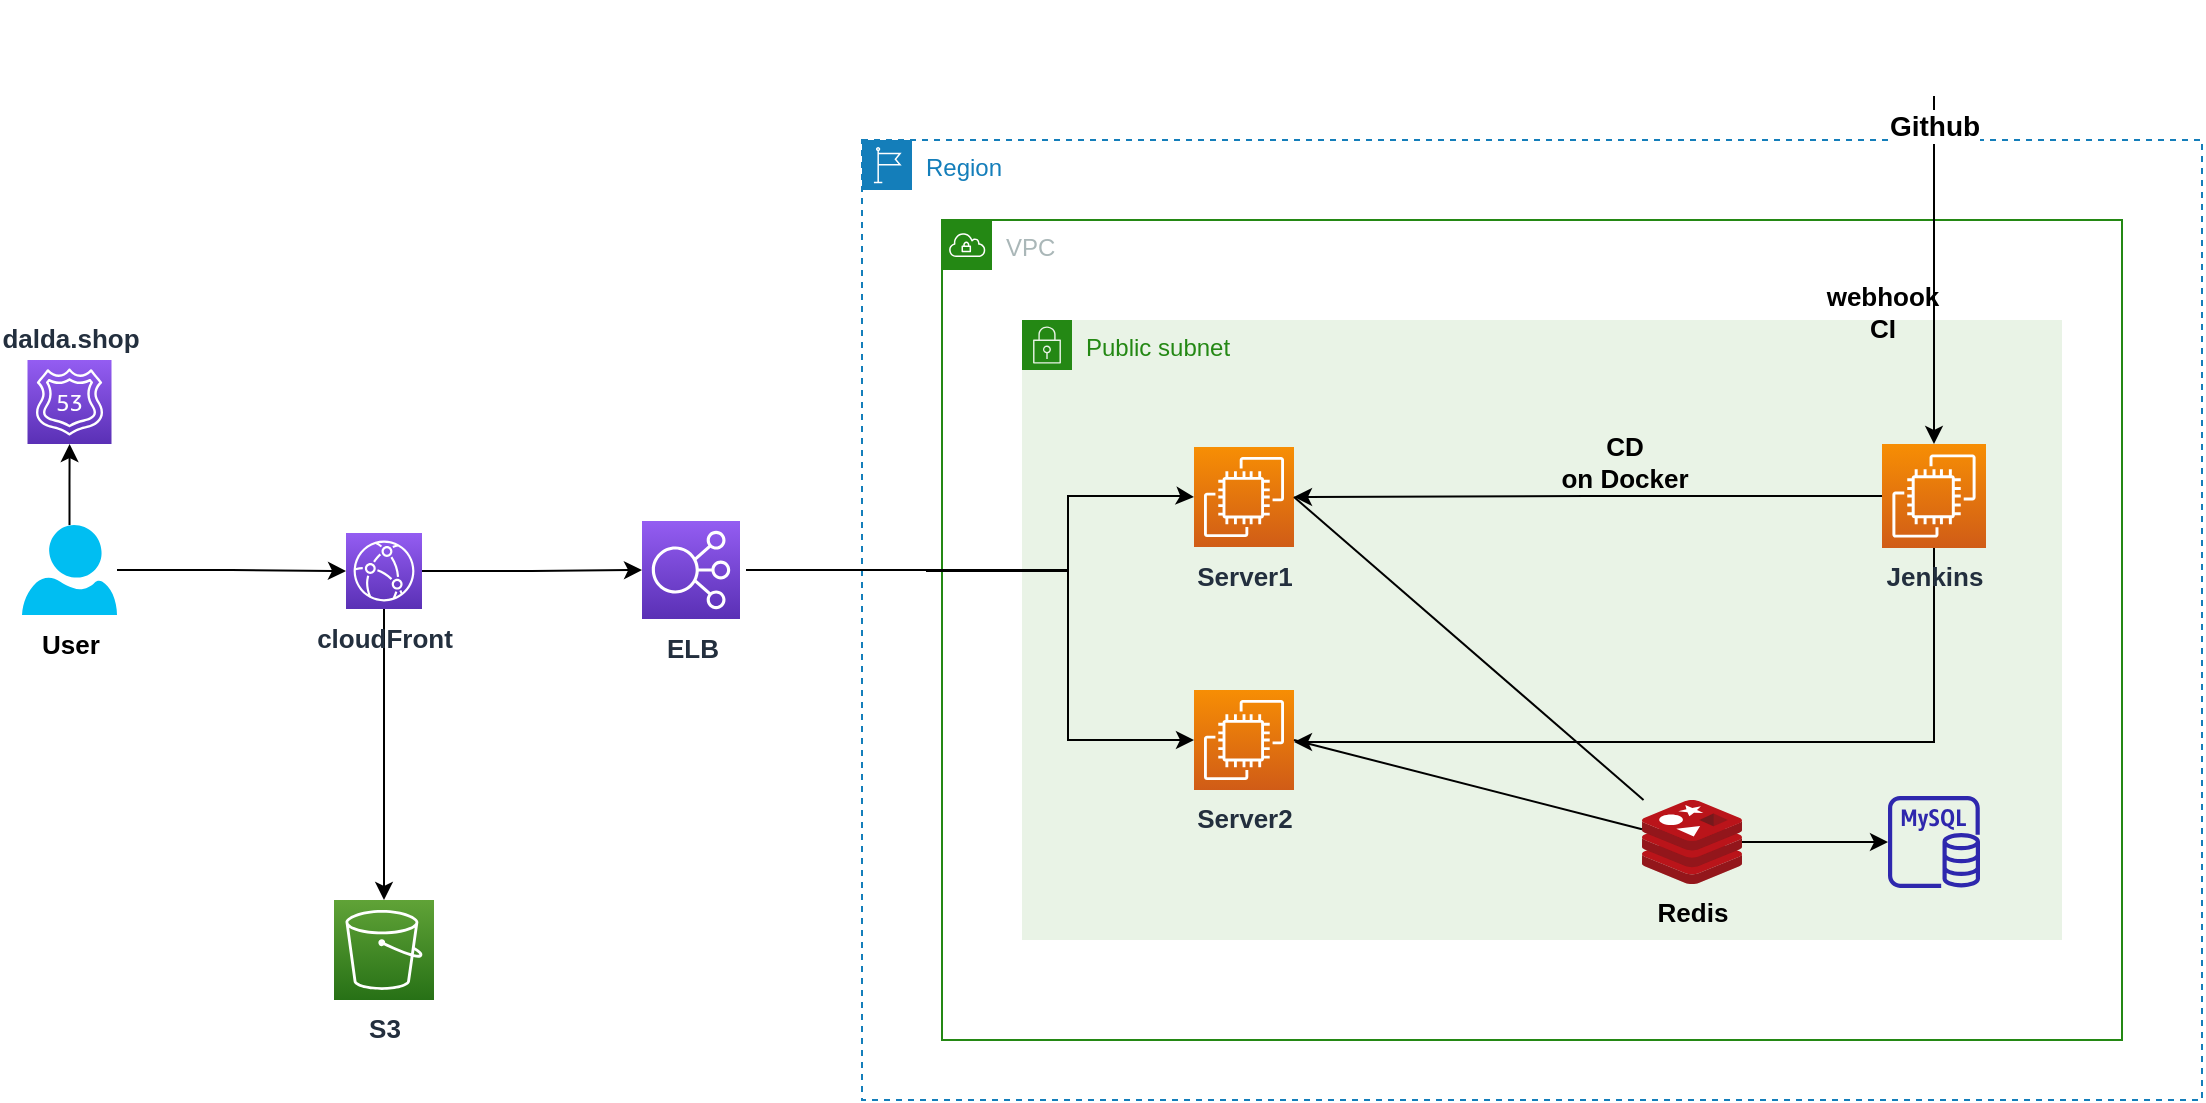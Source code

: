 <mxfile version="20.2.4" type="github">
  <diagram id="uZk1RKuiWEZyAYKwDE1Y" name="페이지-1">
    <mxGraphModel dx="2100" dy="759" grid="1" gridSize="10" guides="1" tooltips="1" connect="1" arrows="1" fold="1" page="1" pageScale="1" pageWidth="827" pageHeight="1169" math="0" shadow="0">
      <root>
        <mxCell id="0" />
        <mxCell id="1" parent="0" />
        <mxCell id="GG2P7iOBwu5DhiZd1Pa6-12" value="Region" style="points=[[0,0],[0.25,0],[0.5,0],[0.75,0],[1,0],[1,0.25],[1,0.5],[1,0.75],[1,1],[0.75,1],[0.5,1],[0.25,1],[0,1],[0,0.75],[0,0.5],[0,0.25]];outlineConnect=0;gradientColor=none;html=1;whiteSpace=wrap;fontSize=12;fontStyle=0;container=1;pointerEvents=0;collapsible=0;recursiveResize=0;shape=mxgraph.aws4.group;grIcon=mxgraph.aws4.group_region;strokeColor=#147EBA;fillColor=none;verticalAlign=top;align=left;spacingLeft=30;fontColor=#147EBA;dashed=1;" vertex="1" parent="1">
          <mxGeometry x="220" y="90" width="670" height="480" as="geometry" />
        </mxCell>
        <mxCell id="GG2P7iOBwu5DhiZd1Pa6-13" value="VPC" style="points=[[0,0],[0.25,0],[0.5,0],[0.75,0],[1,0],[1,0.25],[1,0.5],[1,0.75],[1,1],[0.75,1],[0.5,1],[0.25,1],[0,1],[0,0.75],[0,0.5],[0,0.25]];outlineConnect=0;gradientColor=none;html=1;whiteSpace=wrap;fontSize=12;fontStyle=0;container=1;pointerEvents=0;collapsible=0;recursiveResize=0;shape=mxgraph.aws4.group;grIcon=mxgraph.aws4.group_vpc;strokeColor=#248814;fillColor=none;verticalAlign=top;align=left;spacingLeft=30;fontColor=#AAB7B8;dashed=0;" vertex="1" parent="GG2P7iOBwu5DhiZd1Pa6-12">
          <mxGeometry x="40" y="40" width="590" height="410" as="geometry" />
        </mxCell>
        <mxCell id="GG2P7iOBwu5DhiZd1Pa6-14" value="Public subnet" style="points=[[0,0],[0.25,0],[0.5,0],[0.75,0],[1,0],[1,0.25],[1,0.5],[1,0.75],[1,1],[0.75,1],[0.5,1],[0.25,1],[0,1],[0,0.75],[0,0.5],[0,0.25]];outlineConnect=0;gradientColor=none;html=1;whiteSpace=wrap;fontSize=12;fontStyle=0;container=1;pointerEvents=0;collapsible=0;recursiveResize=0;shape=mxgraph.aws4.group;grIcon=mxgraph.aws4.group_security_group;grStroke=0;strokeColor=#248814;fillColor=#E9F3E6;verticalAlign=top;align=left;spacingLeft=30;fontColor=#248814;dashed=0;" vertex="1" parent="GG2P7iOBwu5DhiZd1Pa6-13">
          <mxGeometry x="40" y="50" width="520" height="310" as="geometry" />
        </mxCell>
        <mxCell id="GG2P7iOBwu5DhiZd1Pa6-15" value="&lt;b&gt;&lt;font style=&quot;font-size: 13px;&quot;&gt;Server1&lt;/font&gt;&lt;/b&gt;" style="sketch=0;points=[[0,0,0],[0.25,0,0],[0.5,0,0],[0.75,0,0],[1,0,0],[0,1,0],[0.25,1,0],[0.5,1,0],[0.75,1,0],[1,1,0],[0,0.25,0],[0,0.5,0],[0,0.75,0],[1,0.25,0],[1,0.5,0],[1,0.75,0]];outlineConnect=0;fontColor=#232F3E;gradientColor=#F78E04;gradientDirection=north;fillColor=#D05C17;strokeColor=#ffffff;dashed=0;verticalLabelPosition=bottom;verticalAlign=top;align=center;html=1;fontSize=12;fontStyle=0;aspect=fixed;shape=mxgraph.aws4.resourceIcon;resIcon=mxgraph.aws4.ec2;" vertex="1" parent="GG2P7iOBwu5DhiZd1Pa6-14">
          <mxGeometry x="86" y="63.5" width="50" height="50" as="geometry" />
        </mxCell>
        <mxCell id="GG2P7iOBwu5DhiZd1Pa6-20" value="&lt;font style=&quot;font-size: 13px;&quot;&gt;&lt;b&gt;Server2&lt;/b&gt;&lt;/font&gt;" style="sketch=0;points=[[0,0,0],[0.25,0,0],[0.5,0,0],[0.75,0,0],[1,0,0],[0,1,0],[0.25,1,0],[0.5,1,0],[0.75,1,0],[1,1,0],[0,0.25,0],[0,0.5,0],[0,0.75,0],[1,0.25,0],[1,0.5,0],[1,0.75,0]];outlineConnect=0;fontColor=#232F3E;gradientColor=#F78E04;gradientDirection=north;fillColor=#D05C17;strokeColor=#ffffff;dashed=0;verticalLabelPosition=bottom;verticalAlign=top;align=center;html=1;fontSize=12;fontStyle=0;aspect=fixed;shape=mxgraph.aws4.resourceIcon;resIcon=mxgraph.aws4.ec2;" vertex="1" parent="GG2P7iOBwu5DhiZd1Pa6-14">
          <mxGeometry x="86" y="185" width="50" height="50" as="geometry" />
        </mxCell>
        <mxCell id="GG2P7iOBwu5DhiZd1Pa6-50" style="edgeStyle=orthogonalEdgeStyle;rounded=0;orthogonalLoop=1;jettySize=auto;html=1;" edge="1" parent="GG2P7iOBwu5DhiZd1Pa6-14" source="GG2P7iOBwu5DhiZd1Pa6-35" target="GG2P7iOBwu5DhiZd1Pa6-48">
          <mxGeometry relative="1" as="geometry" />
        </mxCell>
        <mxCell id="GG2P7iOBwu5DhiZd1Pa6-35" value="&lt;b&gt;&lt;font style=&quot;font-size: 13px;&quot;&gt;Redis&lt;/font&gt;&lt;/b&gt;" style="sketch=0;aspect=fixed;html=1;points=[];align=center;image;fontSize=12;image=img/lib/mscae/Cache_Redis_Product.svg;labelBackgroundColor=none;" vertex="1" parent="GG2P7iOBwu5DhiZd1Pa6-14">
          <mxGeometry x="310" y="240" width="50" height="42" as="geometry" />
        </mxCell>
        <mxCell id="GG2P7iOBwu5DhiZd1Pa6-42" style="edgeStyle=orthogonalEdgeStyle;rounded=0;orthogonalLoop=1;jettySize=auto;html=1;labelPosition=center;verticalLabelPosition=top;align=center;verticalAlign=bottom;" edge="1" parent="GG2P7iOBwu5DhiZd1Pa6-14" source="GG2P7iOBwu5DhiZd1Pa6-36" target="GG2P7iOBwu5DhiZd1Pa6-15">
          <mxGeometry relative="1" as="geometry" />
        </mxCell>
        <mxCell id="GG2P7iOBwu5DhiZd1Pa6-43" style="edgeStyle=orthogonalEdgeStyle;rounded=0;orthogonalLoop=1;jettySize=auto;html=1;labelPosition=center;verticalLabelPosition=top;align=center;verticalAlign=bottom;exitX=0.5;exitY=1;exitDx=0;exitDy=0;exitPerimeter=0;" edge="1" parent="GG2P7iOBwu5DhiZd1Pa6-14" source="GG2P7iOBwu5DhiZd1Pa6-36">
          <mxGeometry relative="1" as="geometry">
            <mxPoint x="461" y="96" as="sourcePoint" />
            <mxPoint x="136" y="211" as="targetPoint" />
            <Array as="points">
              <mxPoint x="456" y="211" />
            </Array>
          </mxGeometry>
        </mxCell>
        <mxCell id="GG2P7iOBwu5DhiZd1Pa6-44" value="CD&lt;br style=&quot;font-size: 13px;&quot;&gt;on Docker" style="edgeLabel;html=1;align=center;verticalAlign=middle;resizable=0;points=[];labelBackgroundColor=none;fontStyle=1;fontSize=13;" vertex="1" connectable="0" parent="GG2P7iOBwu5DhiZd1Pa6-43">
          <mxGeometry x="-0.383" y="1" relative="1" as="geometry">
            <mxPoint x="-124" y="-141" as="offset" />
          </mxGeometry>
        </mxCell>
        <mxCell id="GG2P7iOBwu5DhiZd1Pa6-36" value="&lt;b&gt;&lt;font style=&quot;font-size: 13px;&quot;&gt;Jenkins&lt;/font&gt;&lt;/b&gt;" style="sketch=0;points=[[0,0,0],[0.25,0,0],[0.5,0,0],[0.75,0,0],[1,0,0],[0,1,0],[0.25,1,0],[0.5,1,0],[0.75,1,0],[1,1,0],[0,0.25,0],[0,0.5,0],[0,0.75,0],[1,0.25,0],[1,0.5,0],[1,0.75,0]];outlineConnect=0;fontColor=#232F3E;gradientColor=#F78E04;gradientDirection=north;fillColor=#D05C17;strokeColor=#ffffff;dashed=0;verticalLabelPosition=bottom;verticalAlign=top;align=center;html=1;fontSize=12;fontStyle=0;aspect=fixed;shape=mxgraph.aws4.resourceIcon;resIcon=mxgraph.aws4.ec2;" vertex="1" parent="GG2P7iOBwu5DhiZd1Pa6-14">
          <mxGeometry x="430" y="62" width="52" height="52" as="geometry" />
        </mxCell>
        <mxCell id="GG2P7iOBwu5DhiZd1Pa6-48" value="" style="sketch=0;outlineConnect=0;fontColor=#232F3E;gradientColor=none;fillColor=#2E27AD;strokeColor=none;dashed=0;verticalLabelPosition=bottom;verticalAlign=top;align=center;html=1;fontSize=12;fontStyle=0;aspect=fixed;pointerEvents=1;shape=mxgraph.aws4.rds_mysql_instance;labelBackgroundColor=none;" vertex="1" parent="GG2P7iOBwu5DhiZd1Pa6-14">
          <mxGeometry x="433" y="238" width="46" height="46" as="geometry" />
        </mxCell>
        <mxCell id="GG2P7iOBwu5DhiZd1Pa6-52" value="" style="endArrow=none;html=1;rounded=0;entryX=1;entryY=0.5;entryDx=0;entryDy=0;entryPerimeter=0;" edge="1" parent="GG2P7iOBwu5DhiZd1Pa6-14" source="GG2P7iOBwu5DhiZd1Pa6-35" target="GG2P7iOBwu5DhiZd1Pa6-15">
          <mxGeometry width="50" height="50" relative="1" as="geometry">
            <mxPoint x="236" y="191.513" as="sourcePoint" />
            <mxPoint x="66" y="93" as="targetPoint" />
          </mxGeometry>
        </mxCell>
        <mxCell id="GG2P7iOBwu5DhiZd1Pa6-54" value="" style="endArrow=none;html=1;rounded=0;exitX=1;exitY=0.5;exitDx=0;exitDy=0;exitPerimeter=0;" edge="1" parent="GG2P7iOBwu5DhiZd1Pa6-14" source="GG2P7iOBwu5DhiZd1Pa6-20" target="GG2P7iOBwu5DhiZd1Pa6-35">
          <mxGeometry width="50" height="50" relative="1" as="geometry">
            <mxPoint x="112" y="210" as="sourcePoint" />
            <mxPoint x="162" y="160" as="targetPoint" />
          </mxGeometry>
        </mxCell>
        <mxCell id="GG2P7iOBwu5DhiZd1Pa6-19" value="" style="edgeStyle=orthogonalEdgeStyle;rounded=0;orthogonalLoop=1;jettySize=auto;html=1;" edge="1" parent="1" source="GG2P7iOBwu5DhiZd1Pa6-16" target="GG2P7iOBwu5DhiZd1Pa6-18">
          <mxGeometry relative="1" as="geometry" />
        </mxCell>
        <mxCell id="GG2P7iOBwu5DhiZd1Pa6-24" style="edgeStyle=orthogonalEdgeStyle;rounded=0;orthogonalLoop=1;jettySize=auto;html=1;entryX=0;entryY=0.5;entryDx=0;entryDy=0;entryPerimeter=0;" edge="1" parent="1" source="GG2P7iOBwu5DhiZd1Pa6-16" target="GG2P7iOBwu5DhiZd1Pa6-23">
          <mxGeometry relative="1" as="geometry" />
        </mxCell>
        <mxCell id="GG2P7iOBwu5DhiZd1Pa6-16" value="User" style="verticalLabelPosition=bottom;html=1;verticalAlign=top;align=center;strokeColor=none;fillColor=#00BEF2;shape=mxgraph.azure.user;fontStyle=1;fontSize=13;" vertex="1" parent="1">
          <mxGeometry x="-200" y="282.5" width="47.5" height="45" as="geometry" />
        </mxCell>
        <mxCell id="GG2P7iOBwu5DhiZd1Pa6-18" value="dalda.shop" style="sketch=0;points=[[0,0,0],[0.25,0,0],[0.5,0,0],[0.75,0,0],[1,0,0],[0,1,0],[0.25,1,0],[0.5,1,0],[0.75,1,0],[1,1,0],[0,0.25,0],[0,0.5,0],[0,0.75,0],[1,0.25,0],[1,0.5,0],[1,0.75,0]];outlineConnect=0;fontColor=#232F3E;gradientColor=#945DF2;gradientDirection=north;fillColor=#5A30B5;strokeColor=#ffffff;dashed=0;verticalLabelPosition=top;verticalAlign=bottom;align=center;fontSize=13;fontStyle=1;aspect=fixed;shape=mxgraph.aws4.resourceIcon;resIcon=mxgraph.aws4.route_53;labelPosition=center;html=1;" vertex="1" parent="1">
          <mxGeometry x="-197.25" y="200" width="42" height="42" as="geometry" />
        </mxCell>
        <mxCell id="GG2P7iOBwu5DhiZd1Pa6-26" style="edgeStyle=orthogonalEdgeStyle;rounded=0;orthogonalLoop=1;jettySize=auto;html=1;" edge="1" parent="1" source="GG2P7iOBwu5DhiZd1Pa6-23" target="GG2P7iOBwu5DhiZd1Pa6-25">
          <mxGeometry relative="1" as="geometry" />
        </mxCell>
        <mxCell id="GG2P7iOBwu5DhiZd1Pa6-55" style="edgeStyle=orthogonalEdgeStyle;rounded=0;orthogonalLoop=1;jettySize=auto;html=1;" edge="1" parent="1" source="GG2P7iOBwu5DhiZd1Pa6-23" target="GG2P7iOBwu5DhiZd1Pa6-27">
          <mxGeometry relative="1" as="geometry" />
        </mxCell>
        <mxCell id="GG2P7iOBwu5DhiZd1Pa6-23" value="cloudFront" style="sketch=0;points=[[0,0,0],[0.25,0,0],[0.5,0,0],[0.75,0,0],[1,0,0],[0,1,0],[0.25,1,0],[0.5,1,0],[0.75,1,0],[1,1,0],[0,0.25,0],[0,0.5,0],[0,0.75,0],[1,0.25,0],[1,0.5,0],[1,0.75,0]];outlineConnect=0;fontColor=#232F3E;gradientColor=#945DF2;gradientDirection=north;fillColor=#5A30B5;strokeColor=#ffffff;dashed=0;verticalLabelPosition=bottom;verticalAlign=top;align=center;html=1;fontSize=13;fontStyle=1;aspect=fixed;shape=mxgraph.aws4.resourceIcon;resIcon=mxgraph.aws4.cloudfront;" vertex="1" parent="1">
          <mxGeometry x="-38" y="286.5" width="38" height="38" as="geometry" />
        </mxCell>
        <mxCell id="GG2P7iOBwu5DhiZd1Pa6-25" value="S3" style="sketch=0;points=[[0,0,0],[0.25,0,0],[0.5,0,0],[0.75,0,0],[1,0,0],[0,1,0],[0.25,1,0],[0.5,1,0],[0.75,1,0],[1,1,0],[0,0.25,0],[0,0.5,0],[0,0.75,0],[1,0.25,0],[1,0.5,0],[1,0.75,0]];outlineConnect=0;fontColor=#232F3E;gradientColor=#60A337;gradientDirection=north;fillColor=#277116;strokeColor=#ffffff;dashed=0;verticalLabelPosition=bottom;verticalAlign=top;align=center;html=1;fontSize=13;fontStyle=1;aspect=fixed;shape=mxgraph.aws4.resourceIcon;resIcon=mxgraph.aws4.s3;" vertex="1" parent="1">
          <mxGeometry x="-44" y="470" width="50" height="50" as="geometry" />
        </mxCell>
        <mxCell id="GG2P7iOBwu5DhiZd1Pa6-30" style="edgeStyle=orthogonalEdgeStyle;rounded=0;orthogonalLoop=1;jettySize=auto;html=1;entryX=0;entryY=0.5;entryDx=0;entryDy=0;entryPerimeter=0;" edge="1" parent="1" target="GG2P7iOBwu5DhiZd1Pa6-15">
          <mxGeometry relative="1" as="geometry">
            <mxPoint x="162" y="305" as="sourcePoint" />
            <mxPoint x="383" y="268" as="targetPoint" />
            <Array as="points">
              <mxPoint x="323" y="305" />
              <mxPoint x="323" y="268" />
              <mxPoint x="380" y="268" />
            </Array>
          </mxGeometry>
        </mxCell>
        <mxCell id="GG2P7iOBwu5DhiZd1Pa6-31" style="edgeStyle=orthogonalEdgeStyle;rounded=0;orthogonalLoop=1;jettySize=auto;html=1;entryX=0;entryY=0.5;entryDx=0;entryDy=0;entryPerimeter=0;" edge="1" parent="1" target="GG2P7iOBwu5DhiZd1Pa6-20">
          <mxGeometry relative="1" as="geometry">
            <mxPoint x="252" y="305.5" as="sourcePoint" />
            <mxPoint x="401" y="373" as="targetPoint" />
            <Array as="points">
              <mxPoint x="323" y="306" />
              <mxPoint x="323" y="390" />
              <mxPoint x="380" y="390" />
            </Array>
          </mxGeometry>
        </mxCell>
        <mxCell id="GG2P7iOBwu5DhiZd1Pa6-27" value="ELB" style="sketch=0;points=[[0,0,0],[0.25,0,0],[0.5,0,0],[0.75,0,0],[1,0,0],[0,1,0],[0.25,1,0],[0.5,1,0],[0.75,1,0],[1,1,0],[0,0.25,0],[0,0.5,0],[0,0.75,0],[1,0.25,0],[1,0.5,0],[1,0.75,0]];outlineConnect=0;fontColor=#232F3E;gradientColor=#945DF2;gradientDirection=north;fillColor=#5A30B5;strokeColor=#ffffff;dashed=0;verticalLabelPosition=bottom;verticalAlign=top;align=center;html=1;fontSize=13;fontStyle=1;aspect=fixed;shape=mxgraph.aws4.resourceIcon;resIcon=mxgraph.aws4.elastic_load_balancing;" vertex="1" parent="1">
          <mxGeometry x="110" y="280.5" width="49" height="49" as="geometry" />
        </mxCell>
        <mxCell id="GG2P7iOBwu5DhiZd1Pa6-40" style="edgeStyle=orthogonalEdgeStyle;rounded=0;orthogonalLoop=1;jettySize=auto;html=1;" edge="1" parent="1" source="GG2P7iOBwu5DhiZd1Pa6-38" target="GG2P7iOBwu5DhiZd1Pa6-36">
          <mxGeometry relative="1" as="geometry" />
        </mxCell>
        <mxCell id="GG2P7iOBwu5DhiZd1Pa6-41" value="webhook&lt;br style=&quot;font-size: 13px;&quot;&gt;CI" style="edgeLabel;html=1;align=center;verticalAlign=middle;resizable=0;points=[];labelBackgroundColor=none;fontSize=13;fontStyle=1" vertex="1" connectable="0" parent="GG2P7iOBwu5DhiZd1Pa6-40">
          <mxGeometry x="0.239" y="1" relative="1" as="geometry">
            <mxPoint x="-27" as="offset" />
          </mxGeometry>
        </mxCell>
        <mxCell id="GG2P7iOBwu5DhiZd1Pa6-38" value="&lt;b&gt;&lt;font style=&quot;font-size: 14px;&quot;&gt;Github&lt;/font&gt;&lt;/b&gt;" style="shape=image;html=1;verticalAlign=top;verticalLabelPosition=bottom;labelBackgroundColor=#ffffff;imageAspect=0;aspect=fixed;image=https://cdn4.iconfinder.com/data/icons/ionicons/512/icon-social-github-128.png" vertex="1" parent="1">
          <mxGeometry x="732" y="20" width="48" height="48" as="geometry" />
        </mxCell>
      </root>
    </mxGraphModel>
  </diagram>
</mxfile>
